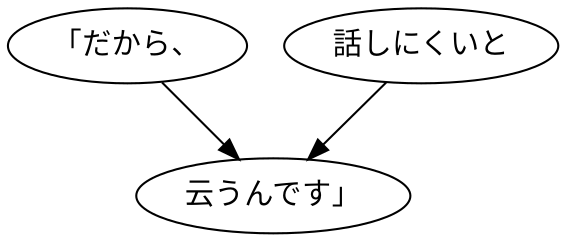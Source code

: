 digraph graph7287 {
	node0 [label="「だから、"];
	node1 [label="話しにくいと"];
	node2 [label="云うんです」"];
	node0 -> node2;
	node1 -> node2;
}
